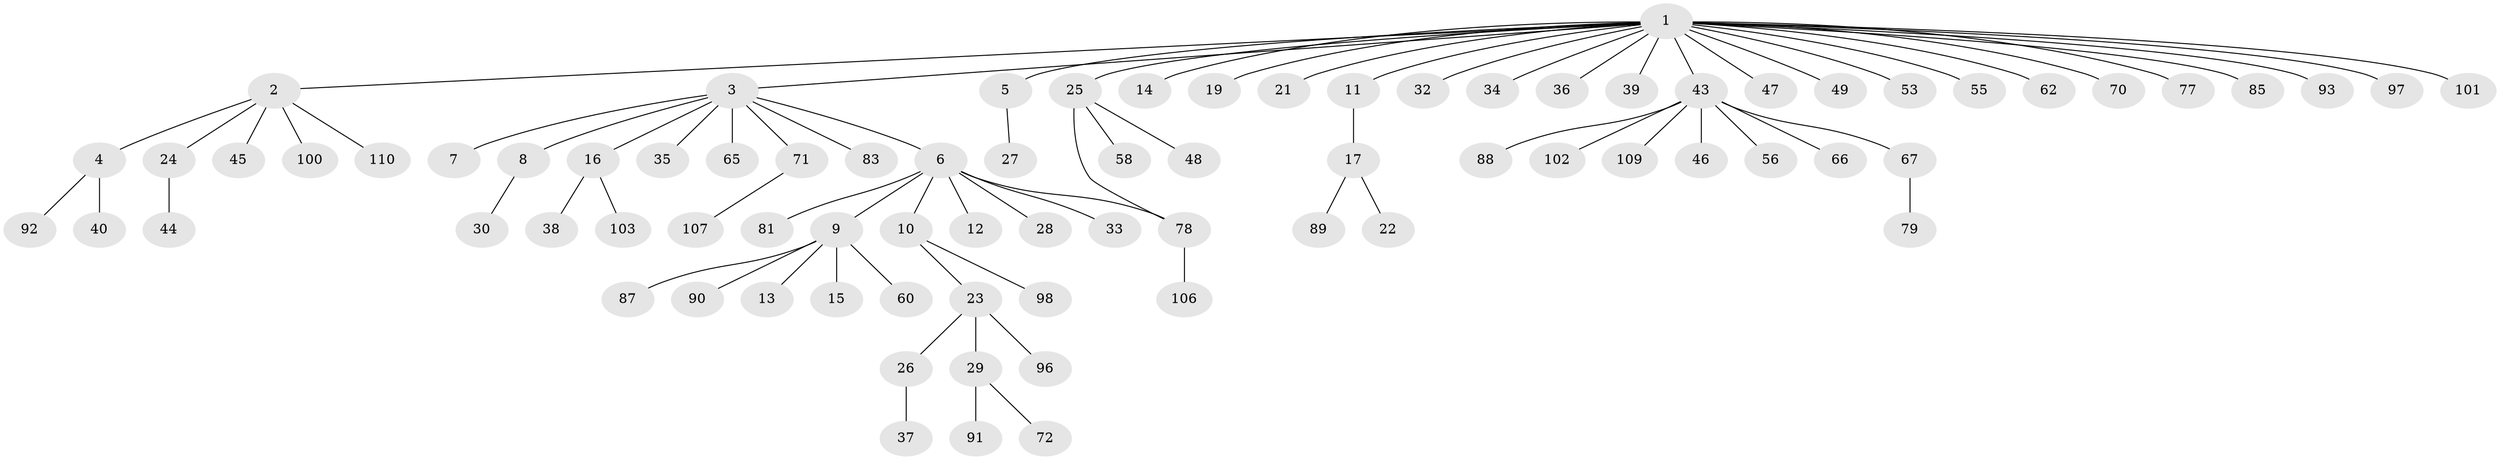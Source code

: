 // original degree distribution, {24: 0.00909090909090909, 7: 0.00909090909090909, 9: 0.02727272727272727, 4: 0.02727272727272727, 2: 0.22727272727272727, 6: 0.00909090909090909, 1: 0.6272727272727273, 3: 0.045454545454545456, 5: 0.01818181818181818}
// Generated by graph-tools (version 1.1) at 2025/11/02/27/25 16:11:14]
// undirected, 80 vertices, 80 edges
graph export_dot {
graph [start="1"]
  node [color=gray90,style=filled];
  1 [super="+20"];
  2 [super="+59"];
  3 [super="+31"];
  4 [super="+69"];
  5;
  6 [super="+50"];
  7 [super="+108"];
  8;
  9 [super="+74"];
  10 [super="+18"];
  11;
  12;
  13 [super="+51"];
  14;
  15 [super="+68"];
  16 [super="+82"];
  17 [super="+104"];
  19 [super="+94"];
  21;
  22;
  23 [super="+80"];
  24 [super="+41"];
  25 [super="+52"];
  26;
  27;
  28;
  29 [super="+61"];
  30 [super="+63"];
  32;
  33;
  34;
  35 [super="+54"];
  36;
  37 [super="+57"];
  38 [super="+99"];
  39 [super="+42"];
  40;
  43 [super="+76"];
  44;
  45;
  46 [super="+86"];
  47;
  48 [super="+84"];
  49;
  53;
  55;
  56;
  58 [super="+64"];
  60;
  62;
  65;
  66;
  67 [super="+75"];
  70;
  71;
  72 [super="+73"];
  77;
  78;
  79;
  81;
  83;
  85;
  87;
  88;
  89 [super="+95"];
  90;
  91;
  92;
  93;
  96;
  97;
  98;
  100;
  101 [super="+105"];
  102;
  103;
  106;
  107;
  109;
  110;
  1 -- 2;
  1 -- 3;
  1 -- 5;
  1 -- 11;
  1 -- 14;
  1 -- 19;
  1 -- 21;
  1 -- 32;
  1 -- 34;
  1 -- 36;
  1 -- 39;
  1 -- 43;
  1 -- 47;
  1 -- 49;
  1 -- 53;
  1 -- 55;
  1 -- 62;
  1 -- 70;
  1 -- 77;
  1 -- 85;
  1 -- 93;
  1 -- 97;
  1 -- 101;
  1 -- 25;
  2 -- 4;
  2 -- 24;
  2 -- 45;
  2 -- 100;
  2 -- 110;
  3 -- 6;
  3 -- 7;
  3 -- 8;
  3 -- 16;
  3 -- 35;
  3 -- 71;
  3 -- 83;
  3 -- 65;
  4 -- 40;
  4 -- 92;
  5 -- 27;
  6 -- 9;
  6 -- 10;
  6 -- 12;
  6 -- 28;
  6 -- 33;
  6 -- 78;
  6 -- 81;
  8 -- 30;
  9 -- 13;
  9 -- 15;
  9 -- 60;
  9 -- 90;
  9 -- 87;
  10 -- 23;
  10 -- 98;
  11 -- 17;
  16 -- 38;
  16 -- 103;
  17 -- 22;
  17 -- 89;
  23 -- 26;
  23 -- 29;
  23 -- 96;
  24 -- 44;
  25 -- 48;
  25 -- 58;
  25 -- 78;
  26 -- 37;
  29 -- 91;
  29 -- 72;
  43 -- 46;
  43 -- 56;
  43 -- 66;
  43 -- 67;
  43 -- 88;
  43 -- 102;
  43 -- 109;
  67 -- 79;
  71 -- 107;
  78 -- 106;
}
